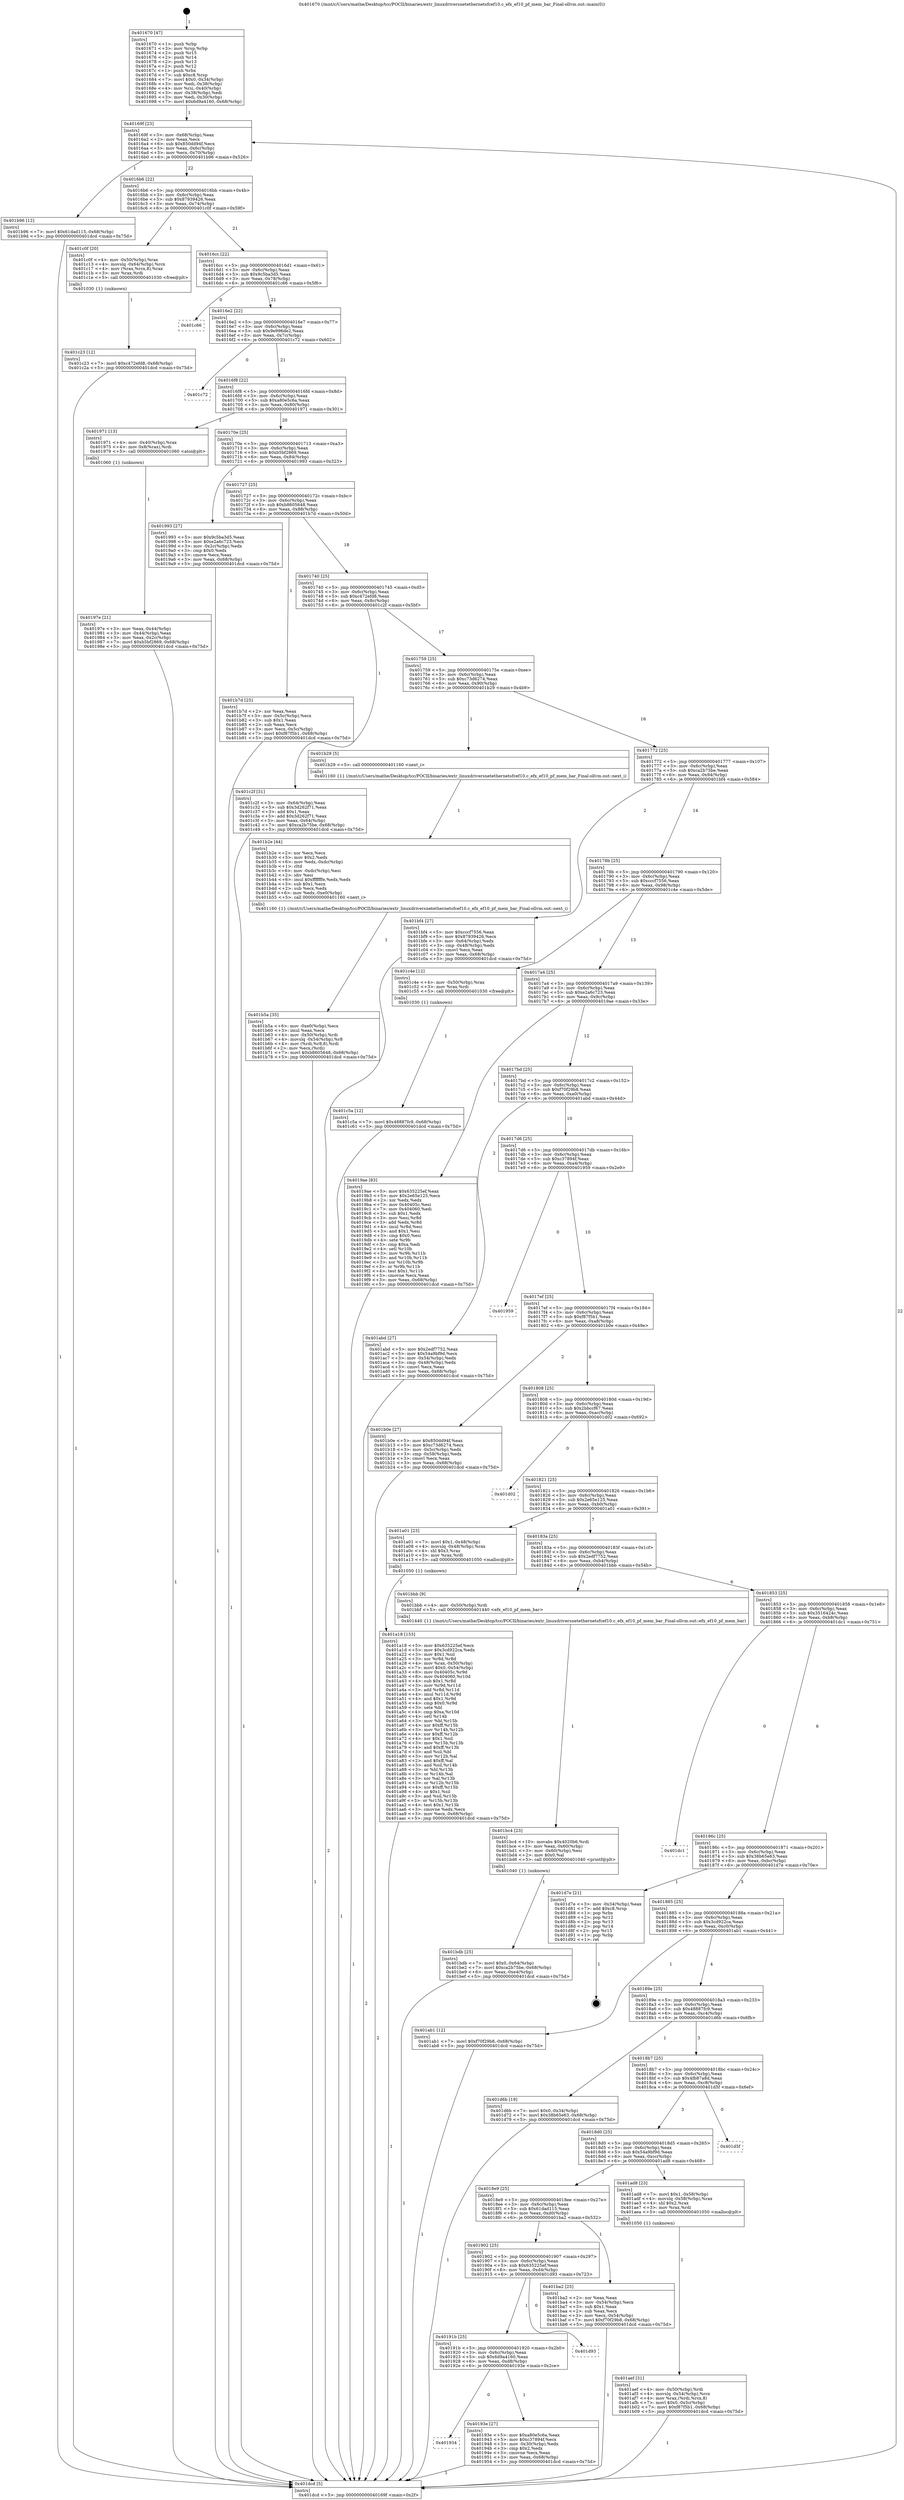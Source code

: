 digraph "0x401670" {
  label = "0x401670 (/mnt/c/Users/mathe/Desktop/tcc/POCII/binaries/extr_linuxdriversnetethernetsfcef10.c_efx_ef10_pf_mem_bar_Final-ollvm.out::main(0))"
  labelloc = "t"
  node[shape=record]

  Entry [label="",width=0.3,height=0.3,shape=circle,fillcolor=black,style=filled]
  "0x40169f" [label="{
     0x40169f [23]\l
     | [instrs]\l
     &nbsp;&nbsp;0x40169f \<+3\>: mov -0x68(%rbp),%eax\l
     &nbsp;&nbsp;0x4016a2 \<+2\>: mov %eax,%ecx\l
     &nbsp;&nbsp;0x4016a4 \<+6\>: sub $0x850dd94f,%ecx\l
     &nbsp;&nbsp;0x4016aa \<+3\>: mov %eax,-0x6c(%rbp)\l
     &nbsp;&nbsp;0x4016ad \<+3\>: mov %ecx,-0x70(%rbp)\l
     &nbsp;&nbsp;0x4016b0 \<+6\>: je 0000000000401b96 \<main+0x526\>\l
  }"]
  "0x401b96" [label="{
     0x401b96 [12]\l
     | [instrs]\l
     &nbsp;&nbsp;0x401b96 \<+7\>: movl $0x61dad115,-0x68(%rbp)\l
     &nbsp;&nbsp;0x401b9d \<+5\>: jmp 0000000000401dcd \<main+0x75d\>\l
  }"]
  "0x4016b6" [label="{
     0x4016b6 [22]\l
     | [instrs]\l
     &nbsp;&nbsp;0x4016b6 \<+5\>: jmp 00000000004016bb \<main+0x4b\>\l
     &nbsp;&nbsp;0x4016bb \<+3\>: mov -0x6c(%rbp),%eax\l
     &nbsp;&nbsp;0x4016be \<+5\>: sub $0x87939426,%eax\l
     &nbsp;&nbsp;0x4016c3 \<+3\>: mov %eax,-0x74(%rbp)\l
     &nbsp;&nbsp;0x4016c6 \<+6\>: je 0000000000401c0f \<main+0x59f\>\l
  }"]
  Exit [label="",width=0.3,height=0.3,shape=circle,fillcolor=black,style=filled,peripheries=2]
  "0x401c0f" [label="{
     0x401c0f [20]\l
     | [instrs]\l
     &nbsp;&nbsp;0x401c0f \<+4\>: mov -0x50(%rbp),%rax\l
     &nbsp;&nbsp;0x401c13 \<+4\>: movslq -0x64(%rbp),%rcx\l
     &nbsp;&nbsp;0x401c17 \<+4\>: mov (%rax,%rcx,8),%rax\l
     &nbsp;&nbsp;0x401c1b \<+3\>: mov %rax,%rdi\l
     &nbsp;&nbsp;0x401c1e \<+5\>: call 0000000000401030 \<free@plt\>\l
     | [calls]\l
     &nbsp;&nbsp;0x401030 \{1\} (unknown)\l
  }"]
  "0x4016cc" [label="{
     0x4016cc [22]\l
     | [instrs]\l
     &nbsp;&nbsp;0x4016cc \<+5\>: jmp 00000000004016d1 \<main+0x61\>\l
     &nbsp;&nbsp;0x4016d1 \<+3\>: mov -0x6c(%rbp),%eax\l
     &nbsp;&nbsp;0x4016d4 \<+5\>: sub $0x9c5ba3d5,%eax\l
     &nbsp;&nbsp;0x4016d9 \<+3\>: mov %eax,-0x78(%rbp)\l
     &nbsp;&nbsp;0x4016dc \<+6\>: je 0000000000401c66 \<main+0x5f6\>\l
  }"]
  "0x401c5a" [label="{
     0x401c5a [12]\l
     | [instrs]\l
     &nbsp;&nbsp;0x401c5a \<+7\>: movl $0x48887fc9,-0x68(%rbp)\l
     &nbsp;&nbsp;0x401c61 \<+5\>: jmp 0000000000401dcd \<main+0x75d\>\l
  }"]
  "0x401c66" [label="{
     0x401c66\l
  }", style=dashed]
  "0x4016e2" [label="{
     0x4016e2 [22]\l
     | [instrs]\l
     &nbsp;&nbsp;0x4016e2 \<+5\>: jmp 00000000004016e7 \<main+0x77\>\l
     &nbsp;&nbsp;0x4016e7 \<+3\>: mov -0x6c(%rbp),%eax\l
     &nbsp;&nbsp;0x4016ea \<+5\>: sub $0x9e996de2,%eax\l
     &nbsp;&nbsp;0x4016ef \<+3\>: mov %eax,-0x7c(%rbp)\l
     &nbsp;&nbsp;0x4016f2 \<+6\>: je 0000000000401c72 \<main+0x602\>\l
  }"]
  "0x401c23" [label="{
     0x401c23 [12]\l
     | [instrs]\l
     &nbsp;&nbsp;0x401c23 \<+7\>: movl $0xc472efd8,-0x68(%rbp)\l
     &nbsp;&nbsp;0x401c2a \<+5\>: jmp 0000000000401dcd \<main+0x75d\>\l
  }"]
  "0x401c72" [label="{
     0x401c72\l
  }", style=dashed]
  "0x4016f8" [label="{
     0x4016f8 [22]\l
     | [instrs]\l
     &nbsp;&nbsp;0x4016f8 \<+5\>: jmp 00000000004016fd \<main+0x8d\>\l
     &nbsp;&nbsp;0x4016fd \<+3\>: mov -0x6c(%rbp),%eax\l
     &nbsp;&nbsp;0x401700 \<+5\>: sub $0xa80e5c6a,%eax\l
     &nbsp;&nbsp;0x401705 \<+3\>: mov %eax,-0x80(%rbp)\l
     &nbsp;&nbsp;0x401708 \<+6\>: je 0000000000401971 \<main+0x301\>\l
  }"]
  "0x401bdb" [label="{
     0x401bdb [25]\l
     | [instrs]\l
     &nbsp;&nbsp;0x401bdb \<+7\>: movl $0x0,-0x64(%rbp)\l
     &nbsp;&nbsp;0x401be2 \<+7\>: movl $0xca2b75be,-0x68(%rbp)\l
     &nbsp;&nbsp;0x401be9 \<+6\>: mov %eax,-0xe4(%rbp)\l
     &nbsp;&nbsp;0x401bef \<+5\>: jmp 0000000000401dcd \<main+0x75d\>\l
  }"]
  "0x401971" [label="{
     0x401971 [13]\l
     | [instrs]\l
     &nbsp;&nbsp;0x401971 \<+4\>: mov -0x40(%rbp),%rax\l
     &nbsp;&nbsp;0x401975 \<+4\>: mov 0x8(%rax),%rdi\l
     &nbsp;&nbsp;0x401979 \<+5\>: call 0000000000401060 \<atoi@plt\>\l
     | [calls]\l
     &nbsp;&nbsp;0x401060 \{1\} (unknown)\l
  }"]
  "0x40170e" [label="{
     0x40170e [25]\l
     | [instrs]\l
     &nbsp;&nbsp;0x40170e \<+5\>: jmp 0000000000401713 \<main+0xa3\>\l
     &nbsp;&nbsp;0x401713 \<+3\>: mov -0x6c(%rbp),%eax\l
     &nbsp;&nbsp;0x401716 \<+5\>: sub $0xb5bf2869,%eax\l
     &nbsp;&nbsp;0x40171b \<+6\>: mov %eax,-0x84(%rbp)\l
     &nbsp;&nbsp;0x401721 \<+6\>: je 0000000000401993 \<main+0x323\>\l
  }"]
  "0x401bc4" [label="{
     0x401bc4 [23]\l
     | [instrs]\l
     &nbsp;&nbsp;0x401bc4 \<+10\>: movabs $0x4020b6,%rdi\l
     &nbsp;&nbsp;0x401bce \<+3\>: mov %eax,-0x60(%rbp)\l
     &nbsp;&nbsp;0x401bd1 \<+3\>: mov -0x60(%rbp),%esi\l
     &nbsp;&nbsp;0x401bd4 \<+2\>: mov $0x0,%al\l
     &nbsp;&nbsp;0x401bd6 \<+5\>: call 0000000000401040 \<printf@plt\>\l
     | [calls]\l
     &nbsp;&nbsp;0x401040 \{1\} (unknown)\l
  }"]
  "0x401993" [label="{
     0x401993 [27]\l
     | [instrs]\l
     &nbsp;&nbsp;0x401993 \<+5\>: mov $0x9c5ba3d5,%eax\l
     &nbsp;&nbsp;0x401998 \<+5\>: mov $0xe2a6c723,%ecx\l
     &nbsp;&nbsp;0x40199d \<+3\>: mov -0x2c(%rbp),%edx\l
     &nbsp;&nbsp;0x4019a0 \<+3\>: cmp $0x0,%edx\l
     &nbsp;&nbsp;0x4019a3 \<+3\>: cmove %ecx,%eax\l
     &nbsp;&nbsp;0x4019a6 \<+3\>: mov %eax,-0x68(%rbp)\l
     &nbsp;&nbsp;0x4019a9 \<+5\>: jmp 0000000000401dcd \<main+0x75d\>\l
  }"]
  "0x401727" [label="{
     0x401727 [25]\l
     | [instrs]\l
     &nbsp;&nbsp;0x401727 \<+5\>: jmp 000000000040172c \<main+0xbc\>\l
     &nbsp;&nbsp;0x40172c \<+3\>: mov -0x6c(%rbp),%eax\l
     &nbsp;&nbsp;0x40172f \<+5\>: sub $0xb8605648,%eax\l
     &nbsp;&nbsp;0x401734 \<+6\>: mov %eax,-0x88(%rbp)\l
     &nbsp;&nbsp;0x40173a \<+6\>: je 0000000000401b7d \<main+0x50d\>\l
  }"]
  "0x401b5a" [label="{
     0x401b5a [35]\l
     | [instrs]\l
     &nbsp;&nbsp;0x401b5a \<+6\>: mov -0xe0(%rbp),%ecx\l
     &nbsp;&nbsp;0x401b60 \<+3\>: imul %eax,%ecx\l
     &nbsp;&nbsp;0x401b63 \<+4\>: mov -0x50(%rbp),%rdi\l
     &nbsp;&nbsp;0x401b67 \<+4\>: movslq -0x54(%rbp),%r8\l
     &nbsp;&nbsp;0x401b6b \<+4\>: mov (%rdi,%r8,8),%rdi\l
     &nbsp;&nbsp;0x401b6f \<+2\>: mov %ecx,(%rdi)\l
     &nbsp;&nbsp;0x401b71 \<+7\>: movl $0xb8605648,-0x68(%rbp)\l
     &nbsp;&nbsp;0x401b78 \<+5\>: jmp 0000000000401dcd \<main+0x75d\>\l
  }"]
  "0x401b7d" [label="{
     0x401b7d [25]\l
     | [instrs]\l
     &nbsp;&nbsp;0x401b7d \<+2\>: xor %eax,%eax\l
     &nbsp;&nbsp;0x401b7f \<+3\>: mov -0x5c(%rbp),%ecx\l
     &nbsp;&nbsp;0x401b82 \<+3\>: sub $0x1,%eax\l
     &nbsp;&nbsp;0x401b85 \<+2\>: sub %eax,%ecx\l
     &nbsp;&nbsp;0x401b87 \<+3\>: mov %ecx,-0x5c(%rbp)\l
     &nbsp;&nbsp;0x401b8a \<+7\>: movl $0xf87f5b1,-0x68(%rbp)\l
     &nbsp;&nbsp;0x401b91 \<+5\>: jmp 0000000000401dcd \<main+0x75d\>\l
  }"]
  "0x401740" [label="{
     0x401740 [25]\l
     | [instrs]\l
     &nbsp;&nbsp;0x401740 \<+5\>: jmp 0000000000401745 \<main+0xd5\>\l
     &nbsp;&nbsp;0x401745 \<+3\>: mov -0x6c(%rbp),%eax\l
     &nbsp;&nbsp;0x401748 \<+5\>: sub $0xc472efd8,%eax\l
     &nbsp;&nbsp;0x40174d \<+6\>: mov %eax,-0x8c(%rbp)\l
     &nbsp;&nbsp;0x401753 \<+6\>: je 0000000000401c2f \<main+0x5bf\>\l
  }"]
  "0x401b2e" [label="{
     0x401b2e [44]\l
     | [instrs]\l
     &nbsp;&nbsp;0x401b2e \<+2\>: xor %ecx,%ecx\l
     &nbsp;&nbsp;0x401b30 \<+5\>: mov $0x2,%edx\l
     &nbsp;&nbsp;0x401b35 \<+6\>: mov %edx,-0xdc(%rbp)\l
     &nbsp;&nbsp;0x401b3b \<+1\>: cltd\l
     &nbsp;&nbsp;0x401b3c \<+6\>: mov -0xdc(%rbp),%esi\l
     &nbsp;&nbsp;0x401b42 \<+2\>: idiv %esi\l
     &nbsp;&nbsp;0x401b44 \<+6\>: imul $0xfffffffe,%edx,%edx\l
     &nbsp;&nbsp;0x401b4a \<+3\>: sub $0x1,%ecx\l
     &nbsp;&nbsp;0x401b4d \<+2\>: sub %ecx,%edx\l
     &nbsp;&nbsp;0x401b4f \<+6\>: mov %edx,-0xe0(%rbp)\l
     &nbsp;&nbsp;0x401b55 \<+5\>: call 0000000000401160 \<next_i\>\l
     | [calls]\l
     &nbsp;&nbsp;0x401160 \{1\} (/mnt/c/Users/mathe/Desktop/tcc/POCII/binaries/extr_linuxdriversnetethernetsfcef10.c_efx_ef10_pf_mem_bar_Final-ollvm.out::next_i)\l
  }"]
  "0x401c2f" [label="{
     0x401c2f [31]\l
     | [instrs]\l
     &nbsp;&nbsp;0x401c2f \<+3\>: mov -0x64(%rbp),%eax\l
     &nbsp;&nbsp;0x401c32 \<+5\>: sub $0x3d262f71,%eax\l
     &nbsp;&nbsp;0x401c37 \<+3\>: add $0x1,%eax\l
     &nbsp;&nbsp;0x401c3a \<+5\>: add $0x3d262f71,%eax\l
     &nbsp;&nbsp;0x401c3f \<+3\>: mov %eax,-0x64(%rbp)\l
     &nbsp;&nbsp;0x401c42 \<+7\>: movl $0xca2b75be,-0x68(%rbp)\l
     &nbsp;&nbsp;0x401c49 \<+5\>: jmp 0000000000401dcd \<main+0x75d\>\l
  }"]
  "0x401759" [label="{
     0x401759 [25]\l
     | [instrs]\l
     &nbsp;&nbsp;0x401759 \<+5\>: jmp 000000000040175e \<main+0xee\>\l
     &nbsp;&nbsp;0x40175e \<+3\>: mov -0x6c(%rbp),%eax\l
     &nbsp;&nbsp;0x401761 \<+5\>: sub $0xc73d6274,%eax\l
     &nbsp;&nbsp;0x401766 \<+6\>: mov %eax,-0x90(%rbp)\l
     &nbsp;&nbsp;0x40176c \<+6\>: je 0000000000401b29 \<main+0x4b9\>\l
  }"]
  "0x401aef" [label="{
     0x401aef [31]\l
     | [instrs]\l
     &nbsp;&nbsp;0x401aef \<+4\>: mov -0x50(%rbp),%rdi\l
     &nbsp;&nbsp;0x401af3 \<+4\>: movslq -0x54(%rbp),%rcx\l
     &nbsp;&nbsp;0x401af7 \<+4\>: mov %rax,(%rdi,%rcx,8)\l
     &nbsp;&nbsp;0x401afb \<+7\>: movl $0x0,-0x5c(%rbp)\l
     &nbsp;&nbsp;0x401b02 \<+7\>: movl $0xf87f5b1,-0x68(%rbp)\l
     &nbsp;&nbsp;0x401b09 \<+5\>: jmp 0000000000401dcd \<main+0x75d\>\l
  }"]
  "0x401b29" [label="{
     0x401b29 [5]\l
     | [instrs]\l
     &nbsp;&nbsp;0x401b29 \<+5\>: call 0000000000401160 \<next_i\>\l
     | [calls]\l
     &nbsp;&nbsp;0x401160 \{1\} (/mnt/c/Users/mathe/Desktop/tcc/POCII/binaries/extr_linuxdriversnetethernetsfcef10.c_efx_ef10_pf_mem_bar_Final-ollvm.out::next_i)\l
  }"]
  "0x401772" [label="{
     0x401772 [25]\l
     | [instrs]\l
     &nbsp;&nbsp;0x401772 \<+5\>: jmp 0000000000401777 \<main+0x107\>\l
     &nbsp;&nbsp;0x401777 \<+3\>: mov -0x6c(%rbp),%eax\l
     &nbsp;&nbsp;0x40177a \<+5\>: sub $0xca2b75be,%eax\l
     &nbsp;&nbsp;0x40177f \<+6\>: mov %eax,-0x94(%rbp)\l
     &nbsp;&nbsp;0x401785 \<+6\>: je 0000000000401bf4 \<main+0x584\>\l
  }"]
  "0x401a18" [label="{
     0x401a18 [153]\l
     | [instrs]\l
     &nbsp;&nbsp;0x401a18 \<+5\>: mov $0x635225ef,%ecx\l
     &nbsp;&nbsp;0x401a1d \<+5\>: mov $0x3cd922ca,%edx\l
     &nbsp;&nbsp;0x401a22 \<+3\>: mov $0x1,%sil\l
     &nbsp;&nbsp;0x401a25 \<+3\>: xor %r8d,%r8d\l
     &nbsp;&nbsp;0x401a28 \<+4\>: mov %rax,-0x50(%rbp)\l
     &nbsp;&nbsp;0x401a2c \<+7\>: movl $0x0,-0x54(%rbp)\l
     &nbsp;&nbsp;0x401a33 \<+8\>: mov 0x40405c,%r9d\l
     &nbsp;&nbsp;0x401a3b \<+8\>: mov 0x404060,%r10d\l
     &nbsp;&nbsp;0x401a43 \<+4\>: sub $0x1,%r8d\l
     &nbsp;&nbsp;0x401a47 \<+3\>: mov %r9d,%r11d\l
     &nbsp;&nbsp;0x401a4a \<+3\>: add %r8d,%r11d\l
     &nbsp;&nbsp;0x401a4d \<+4\>: imul %r11d,%r9d\l
     &nbsp;&nbsp;0x401a51 \<+4\>: and $0x1,%r9d\l
     &nbsp;&nbsp;0x401a55 \<+4\>: cmp $0x0,%r9d\l
     &nbsp;&nbsp;0x401a59 \<+3\>: sete %bl\l
     &nbsp;&nbsp;0x401a5c \<+4\>: cmp $0xa,%r10d\l
     &nbsp;&nbsp;0x401a60 \<+4\>: setl %r14b\l
     &nbsp;&nbsp;0x401a64 \<+3\>: mov %bl,%r15b\l
     &nbsp;&nbsp;0x401a67 \<+4\>: xor $0xff,%r15b\l
     &nbsp;&nbsp;0x401a6b \<+3\>: mov %r14b,%r12b\l
     &nbsp;&nbsp;0x401a6e \<+4\>: xor $0xff,%r12b\l
     &nbsp;&nbsp;0x401a72 \<+4\>: xor $0x1,%sil\l
     &nbsp;&nbsp;0x401a76 \<+3\>: mov %r15b,%r13b\l
     &nbsp;&nbsp;0x401a79 \<+4\>: and $0xff,%r13b\l
     &nbsp;&nbsp;0x401a7d \<+3\>: and %sil,%bl\l
     &nbsp;&nbsp;0x401a80 \<+3\>: mov %r12b,%al\l
     &nbsp;&nbsp;0x401a83 \<+2\>: and $0xff,%al\l
     &nbsp;&nbsp;0x401a85 \<+3\>: and %sil,%r14b\l
     &nbsp;&nbsp;0x401a88 \<+3\>: or %bl,%r13b\l
     &nbsp;&nbsp;0x401a8b \<+3\>: or %r14b,%al\l
     &nbsp;&nbsp;0x401a8e \<+3\>: xor %al,%r13b\l
     &nbsp;&nbsp;0x401a91 \<+3\>: or %r12b,%r15b\l
     &nbsp;&nbsp;0x401a94 \<+4\>: xor $0xff,%r15b\l
     &nbsp;&nbsp;0x401a98 \<+4\>: or $0x1,%sil\l
     &nbsp;&nbsp;0x401a9c \<+3\>: and %sil,%r15b\l
     &nbsp;&nbsp;0x401a9f \<+3\>: or %r15b,%r13b\l
     &nbsp;&nbsp;0x401aa2 \<+4\>: test $0x1,%r13b\l
     &nbsp;&nbsp;0x401aa6 \<+3\>: cmovne %edx,%ecx\l
     &nbsp;&nbsp;0x401aa9 \<+3\>: mov %ecx,-0x68(%rbp)\l
     &nbsp;&nbsp;0x401aac \<+5\>: jmp 0000000000401dcd \<main+0x75d\>\l
  }"]
  "0x401bf4" [label="{
     0x401bf4 [27]\l
     | [instrs]\l
     &nbsp;&nbsp;0x401bf4 \<+5\>: mov $0xcccf7556,%eax\l
     &nbsp;&nbsp;0x401bf9 \<+5\>: mov $0x87939426,%ecx\l
     &nbsp;&nbsp;0x401bfe \<+3\>: mov -0x64(%rbp),%edx\l
     &nbsp;&nbsp;0x401c01 \<+3\>: cmp -0x48(%rbp),%edx\l
     &nbsp;&nbsp;0x401c04 \<+3\>: cmovl %ecx,%eax\l
     &nbsp;&nbsp;0x401c07 \<+3\>: mov %eax,-0x68(%rbp)\l
     &nbsp;&nbsp;0x401c0a \<+5\>: jmp 0000000000401dcd \<main+0x75d\>\l
  }"]
  "0x40178b" [label="{
     0x40178b [25]\l
     | [instrs]\l
     &nbsp;&nbsp;0x40178b \<+5\>: jmp 0000000000401790 \<main+0x120\>\l
     &nbsp;&nbsp;0x401790 \<+3\>: mov -0x6c(%rbp),%eax\l
     &nbsp;&nbsp;0x401793 \<+5\>: sub $0xcccf7556,%eax\l
     &nbsp;&nbsp;0x401798 \<+6\>: mov %eax,-0x98(%rbp)\l
     &nbsp;&nbsp;0x40179e \<+6\>: je 0000000000401c4e \<main+0x5de\>\l
  }"]
  "0x40197e" [label="{
     0x40197e [21]\l
     | [instrs]\l
     &nbsp;&nbsp;0x40197e \<+3\>: mov %eax,-0x44(%rbp)\l
     &nbsp;&nbsp;0x401981 \<+3\>: mov -0x44(%rbp),%eax\l
     &nbsp;&nbsp;0x401984 \<+3\>: mov %eax,-0x2c(%rbp)\l
     &nbsp;&nbsp;0x401987 \<+7\>: movl $0xb5bf2869,-0x68(%rbp)\l
     &nbsp;&nbsp;0x40198e \<+5\>: jmp 0000000000401dcd \<main+0x75d\>\l
  }"]
  "0x401c4e" [label="{
     0x401c4e [12]\l
     | [instrs]\l
     &nbsp;&nbsp;0x401c4e \<+4\>: mov -0x50(%rbp),%rax\l
     &nbsp;&nbsp;0x401c52 \<+3\>: mov %rax,%rdi\l
     &nbsp;&nbsp;0x401c55 \<+5\>: call 0000000000401030 \<free@plt\>\l
     | [calls]\l
     &nbsp;&nbsp;0x401030 \{1\} (unknown)\l
  }"]
  "0x4017a4" [label="{
     0x4017a4 [25]\l
     | [instrs]\l
     &nbsp;&nbsp;0x4017a4 \<+5\>: jmp 00000000004017a9 \<main+0x139\>\l
     &nbsp;&nbsp;0x4017a9 \<+3\>: mov -0x6c(%rbp),%eax\l
     &nbsp;&nbsp;0x4017ac \<+5\>: sub $0xe2a6c723,%eax\l
     &nbsp;&nbsp;0x4017b1 \<+6\>: mov %eax,-0x9c(%rbp)\l
     &nbsp;&nbsp;0x4017b7 \<+6\>: je 00000000004019ae \<main+0x33e\>\l
  }"]
  "0x401670" [label="{
     0x401670 [47]\l
     | [instrs]\l
     &nbsp;&nbsp;0x401670 \<+1\>: push %rbp\l
     &nbsp;&nbsp;0x401671 \<+3\>: mov %rsp,%rbp\l
     &nbsp;&nbsp;0x401674 \<+2\>: push %r15\l
     &nbsp;&nbsp;0x401676 \<+2\>: push %r14\l
     &nbsp;&nbsp;0x401678 \<+2\>: push %r13\l
     &nbsp;&nbsp;0x40167a \<+2\>: push %r12\l
     &nbsp;&nbsp;0x40167c \<+1\>: push %rbx\l
     &nbsp;&nbsp;0x40167d \<+7\>: sub $0xc8,%rsp\l
     &nbsp;&nbsp;0x401684 \<+7\>: movl $0x0,-0x34(%rbp)\l
     &nbsp;&nbsp;0x40168b \<+3\>: mov %edi,-0x38(%rbp)\l
     &nbsp;&nbsp;0x40168e \<+4\>: mov %rsi,-0x40(%rbp)\l
     &nbsp;&nbsp;0x401692 \<+3\>: mov -0x38(%rbp),%edi\l
     &nbsp;&nbsp;0x401695 \<+3\>: mov %edi,-0x30(%rbp)\l
     &nbsp;&nbsp;0x401698 \<+7\>: movl $0x6d9a4160,-0x68(%rbp)\l
  }"]
  "0x4019ae" [label="{
     0x4019ae [83]\l
     | [instrs]\l
     &nbsp;&nbsp;0x4019ae \<+5\>: mov $0x635225ef,%eax\l
     &nbsp;&nbsp;0x4019b3 \<+5\>: mov $0x2e65e125,%ecx\l
     &nbsp;&nbsp;0x4019b8 \<+2\>: xor %edx,%edx\l
     &nbsp;&nbsp;0x4019ba \<+7\>: mov 0x40405c,%esi\l
     &nbsp;&nbsp;0x4019c1 \<+7\>: mov 0x404060,%edi\l
     &nbsp;&nbsp;0x4019c8 \<+3\>: sub $0x1,%edx\l
     &nbsp;&nbsp;0x4019cb \<+3\>: mov %esi,%r8d\l
     &nbsp;&nbsp;0x4019ce \<+3\>: add %edx,%r8d\l
     &nbsp;&nbsp;0x4019d1 \<+4\>: imul %r8d,%esi\l
     &nbsp;&nbsp;0x4019d5 \<+3\>: and $0x1,%esi\l
     &nbsp;&nbsp;0x4019d8 \<+3\>: cmp $0x0,%esi\l
     &nbsp;&nbsp;0x4019db \<+4\>: sete %r9b\l
     &nbsp;&nbsp;0x4019df \<+3\>: cmp $0xa,%edi\l
     &nbsp;&nbsp;0x4019e2 \<+4\>: setl %r10b\l
     &nbsp;&nbsp;0x4019e6 \<+3\>: mov %r9b,%r11b\l
     &nbsp;&nbsp;0x4019e9 \<+3\>: and %r10b,%r11b\l
     &nbsp;&nbsp;0x4019ec \<+3\>: xor %r10b,%r9b\l
     &nbsp;&nbsp;0x4019ef \<+3\>: or %r9b,%r11b\l
     &nbsp;&nbsp;0x4019f2 \<+4\>: test $0x1,%r11b\l
     &nbsp;&nbsp;0x4019f6 \<+3\>: cmovne %ecx,%eax\l
     &nbsp;&nbsp;0x4019f9 \<+3\>: mov %eax,-0x68(%rbp)\l
     &nbsp;&nbsp;0x4019fc \<+5\>: jmp 0000000000401dcd \<main+0x75d\>\l
  }"]
  "0x4017bd" [label="{
     0x4017bd [25]\l
     | [instrs]\l
     &nbsp;&nbsp;0x4017bd \<+5\>: jmp 00000000004017c2 \<main+0x152\>\l
     &nbsp;&nbsp;0x4017c2 \<+3\>: mov -0x6c(%rbp),%eax\l
     &nbsp;&nbsp;0x4017c5 \<+5\>: sub $0xf70f29b8,%eax\l
     &nbsp;&nbsp;0x4017ca \<+6\>: mov %eax,-0xa0(%rbp)\l
     &nbsp;&nbsp;0x4017d0 \<+6\>: je 0000000000401abd \<main+0x44d\>\l
  }"]
  "0x401dcd" [label="{
     0x401dcd [5]\l
     | [instrs]\l
     &nbsp;&nbsp;0x401dcd \<+5\>: jmp 000000000040169f \<main+0x2f\>\l
  }"]
  "0x401abd" [label="{
     0x401abd [27]\l
     | [instrs]\l
     &nbsp;&nbsp;0x401abd \<+5\>: mov $0x2edf7752,%eax\l
     &nbsp;&nbsp;0x401ac2 \<+5\>: mov $0x54a9bf9d,%ecx\l
     &nbsp;&nbsp;0x401ac7 \<+3\>: mov -0x54(%rbp),%edx\l
     &nbsp;&nbsp;0x401aca \<+3\>: cmp -0x48(%rbp),%edx\l
     &nbsp;&nbsp;0x401acd \<+3\>: cmovl %ecx,%eax\l
     &nbsp;&nbsp;0x401ad0 \<+3\>: mov %eax,-0x68(%rbp)\l
     &nbsp;&nbsp;0x401ad3 \<+5\>: jmp 0000000000401dcd \<main+0x75d\>\l
  }"]
  "0x4017d6" [label="{
     0x4017d6 [25]\l
     | [instrs]\l
     &nbsp;&nbsp;0x4017d6 \<+5\>: jmp 00000000004017db \<main+0x16b\>\l
     &nbsp;&nbsp;0x4017db \<+3\>: mov -0x6c(%rbp),%eax\l
     &nbsp;&nbsp;0x4017de \<+5\>: sub $0xc37894f,%eax\l
     &nbsp;&nbsp;0x4017e3 \<+6\>: mov %eax,-0xa4(%rbp)\l
     &nbsp;&nbsp;0x4017e9 \<+6\>: je 0000000000401959 \<main+0x2e9\>\l
  }"]
  "0x401934" [label="{
     0x401934\l
  }", style=dashed]
  "0x401959" [label="{
     0x401959\l
  }", style=dashed]
  "0x4017ef" [label="{
     0x4017ef [25]\l
     | [instrs]\l
     &nbsp;&nbsp;0x4017ef \<+5\>: jmp 00000000004017f4 \<main+0x184\>\l
     &nbsp;&nbsp;0x4017f4 \<+3\>: mov -0x6c(%rbp),%eax\l
     &nbsp;&nbsp;0x4017f7 \<+5\>: sub $0xf87f5b1,%eax\l
     &nbsp;&nbsp;0x4017fc \<+6\>: mov %eax,-0xa8(%rbp)\l
     &nbsp;&nbsp;0x401802 \<+6\>: je 0000000000401b0e \<main+0x49e\>\l
  }"]
  "0x40193e" [label="{
     0x40193e [27]\l
     | [instrs]\l
     &nbsp;&nbsp;0x40193e \<+5\>: mov $0xa80e5c6a,%eax\l
     &nbsp;&nbsp;0x401943 \<+5\>: mov $0xc37894f,%ecx\l
     &nbsp;&nbsp;0x401948 \<+3\>: mov -0x30(%rbp),%edx\l
     &nbsp;&nbsp;0x40194b \<+3\>: cmp $0x2,%edx\l
     &nbsp;&nbsp;0x40194e \<+3\>: cmovne %ecx,%eax\l
     &nbsp;&nbsp;0x401951 \<+3\>: mov %eax,-0x68(%rbp)\l
     &nbsp;&nbsp;0x401954 \<+5\>: jmp 0000000000401dcd \<main+0x75d\>\l
  }"]
  "0x401b0e" [label="{
     0x401b0e [27]\l
     | [instrs]\l
     &nbsp;&nbsp;0x401b0e \<+5\>: mov $0x850dd94f,%eax\l
     &nbsp;&nbsp;0x401b13 \<+5\>: mov $0xc73d6274,%ecx\l
     &nbsp;&nbsp;0x401b18 \<+3\>: mov -0x5c(%rbp),%edx\l
     &nbsp;&nbsp;0x401b1b \<+3\>: cmp -0x58(%rbp),%edx\l
     &nbsp;&nbsp;0x401b1e \<+3\>: cmovl %ecx,%eax\l
     &nbsp;&nbsp;0x401b21 \<+3\>: mov %eax,-0x68(%rbp)\l
     &nbsp;&nbsp;0x401b24 \<+5\>: jmp 0000000000401dcd \<main+0x75d\>\l
  }"]
  "0x401808" [label="{
     0x401808 [25]\l
     | [instrs]\l
     &nbsp;&nbsp;0x401808 \<+5\>: jmp 000000000040180d \<main+0x19d\>\l
     &nbsp;&nbsp;0x40180d \<+3\>: mov -0x6c(%rbp),%eax\l
     &nbsp;&nbsp;0x401810 \<+5\>: sub $0x2bbccf67,%eax\l
     &nbsp;&nbsp;0x401815 \<+6\>: mov %eax,-0xac(%rbp)\l
     &nbsp;&nbsp;0x40181b \<+6\>: je 0000000000401d02 \<main+0x692\>\l
  }"]
  "0x40191b" [label="{
     0x40191b [25]\l
     | [instrs]\l
     &nbsp;&nbsp;0x40191b \<+5\>: jmp 0000000000401920 \<main+0x2b0\>\l
     &nbsp;&nbsp;0x401920 \<+3\>: mov -0x6c(%rbp),%eax\l
     &nbsp;&nbsp;0x401923 \<+5\>: sub $0x6d9a4160,%eax\l
     &nbsp;&nbsp;0x401928 \<+6\>: mov %eax,-0xd8(%rbp)\l
     &nbsp;&nbsp;0x40192e \<+6\>: je 000000000040193e \<main+0x2ce\>\l
  }"]
  "0x401d02" [label="{
     0x401d02\l
  }", style=dashed]
  "0x401821" [label="{
     0x401821 [25]\l
     | [instrs]\l
     &nbsp;&nbsp;0x401821 \<+5\>: jmp 0000000000401826 \<main+0x1b6\>\l
     &nbsp;&nbsp;0x401826 \<+3\>: mov -0x6c(%rbp),%eax\l
     &nbsp;&nbsp;0x401829 \<+5\>: sub $0x2e65e125,%eax\l
     &nbsp;&nbsp;0x40182e \<+6\>: mov %eax,-0xb0(%rbp)\l
     &nbsp;&nbsp;0x401834 \<+6\>: je 0000000000401a01 \<main+0x391\>\l
  }"]
  "0x401d93" [label="{
     0x401d93\l
  }", style=dashed]
  "0x401a01" [label="{
     0x401a01 [23]\l
     | [instrs]\l
     &nbsp;&nbsp;0x401a01 \<+7\>: movl $0x1,-0x48(%rbp)\l
     &nbsp;&nbsp;0x401a08 \<+4\>: movslq -0x48(%rbp),%rax\l
     &nbsp;&nbsp;0x401a0c \<+4\>: shl $0x3,%rax\l
     &nbsp;&nbsp;0x401a10 \<+3\>: mov %rax,%rdi\l
     &nbsp;&nbsp;0x401a13 \<+5\>: call 0000000000401050 \<malloc@plt\>\l
     | [calls]\l
     &nbsp;&nbsp;0x401050 \{1\} (unknown)\l
  }"]
  "0x40183a" [label="{
     0x40183a [25]\l
     | [instrs]\l
     &nbsp;&nbsp;0x40183a \<+5\>: jmp 000000000040183f \<main+0x1cf\>\l
     &nbsp;&nbsp;0x40183f \<+3\>: mov -0x6c(%rbp),%eax\l
     &nbsp;&nbsp;0x401842 \<+5\>: sub $0x2edf7752,%eax\l
     &nbsp;&nbsp;0x401847 \<+6\>: mov %eax,-0xb4(%rbp)\l
     &nbsp;&nbsp;0x40184d \<+6\>: je 0000000000401bbb \<main+0x54b\>\l
  }"]
  "0x401902" [label="{
     0x401902 [25]\l
     | [instrs]\l
     &nbsp;&nbsp;0x401902 \<+5\>: jmp 0000000000401907 \<main+0x297\>\l
     &nbsp;&nbsp;0x401907 \<+3\>: mov -0x6c(%rbp),%eax\l
     &nbsp;&nbsp;0x40190a \<+5\>: sub $0x635225ef,%eax\l
     &nbsp;&nbsp;0x40190f \<+6\>: mov %eax,-0xd4(%rbp)\l
     &nbsp;&nbsp;0x401915 \<+6\>: je 0000000000401d93 \<main+0x723\>\l
  }"]
  "0x401bbb" [label="{
     0x401bbb [9]\l
     | [instrs]\l
     &nbsp;&nbsp;0x401bbb \<+4\>: mov -0x50(%rbp),%rdi\l
     &nbsp;&nbsp;0x401bbf \<+5\>: call 0000000000401440 \<efx_ef10_pf_mem_bar\>\l
     | [calls]\l
     &nbsp;&nbsp;0x401440 \{1\} (/mnt/c/Users/mathe/Desktop/tcc/POCII/binaries/extr_linuxdriversnetethernetsfcef10.c_efx_ef10_pf_mem_bar_Final-ollvm.out::efx_ef10_pf_mem_bar)\l
  }"]
  "0x401853" [label="{
     0x401853 [25]\l
     | [instrs]\l
     &nbsp;&nbsp;0x401853 \<+5\>: jmp 0000000000401858 \<main+0x1e8\>\l
     &nbsp;&nbsp;0x401858 \<+3\>: mov -0x6c(%rbp),%eax\l
     &nbsp;&nbsp;0x40185b \<+5\>: sub $0x3516424c,%eax\l
     &nbsp;&nbsp;0x401860 \<+6\>: mov %eax,-0xb8(%rbp)\l
     &nbsp;&nbsp;0x401866 \<+6\>: je 0000000000401dc1 \<main+0x751\>\l
  }"]
  "0x401ba2" [label="{
     0x401ba2 [25]\l
     | [instrs]\l
     &nbsp;&nbsp;0x401ba2 \<+2\>: xor %eax,%eax\l
     &nbsp;&nbsp;0x401ba4 \<+3\>: mov -0x54(%rbp),%ecx\l
     &nbsp;&nbsp;0x401ba7 \<+3\>: sub $0x1,%eax\l
     &nbsp;&nbsp;0x401baa \<+2\>: sub %eax,%ecx\l
     &nbsp;&nbsp;0x401bac \<+3\>: mov %ecx,-0x54(%rbp)\l
     &nbsp;&nbsp;0x401baf \<+7\>: movl $0xf70f29b8,-0x68(%rbp)\l
     &nbsp;&nbsp;0x401bb6 \<+5\>: jmp 0000000000401dcd \<main+0x75d\>\l
  }"]
  "0x401dc1" [label="{
     0x401dc1\l
  }", style=dashed]
  "0x40186c" [label="{
     0x40186c [25]\l
     | [instrs]\l
     &nbsp;&nbsp;0x40186c \<+5\>: jmp 0000000000401871 \<main+0x201\>\l
     &nbsp;&nbsp;0x401871 \<+3\>: mov -0x6c(%rbp),%eax\l
     &nbsp;&nbsp;0x401874 \<+5\>: sub $0x38b65e63,%eax\l
     &nbsp;&nbsp;0x401879 \<+6\>: mov %eax,-0xbc(%rbp)\l
     &nbsp;&nbsp;0x40187f \<+6\>: je 0000000000401d7e \<main+0x70e\>\l
  }"]
  "0x4018e9" [label="{
     0x4018e9 [25]\l
     | [instrs]\l
     &nbsp;&nbsp;0x4018e9 \<+5\>: jmp 00000000004018ee \<main+0x27e\>\l
     &nbsp;&nbsp;0x4018ee \<+3\>: mov -0x6c(%rbp),%eax\l
     &nbsp;&nbsp;0x4018f1 \<+5\>: sub $0x61dad115,%eax\l
     &nbsp;&nbsp;0x4018f6 \<+6\>: mov %eax,-0xd0(%rbp)\l
     &nbsp;&nbsp;0x4018fc \<+6\>: je 0000000000401ba2 \<main+0x532\>\l
  }"]
  "0x401d7e" [label="{
     0x401d7e [21]\l
     | [instrs]\l
     &nbsp;&nbsp;0x401d7e \<+3\>: mov -0x34(%rbp),%eax\l
     &nbsp;&nbsp;0x401d81 \<+7\>: add $0xc8,%rsp\l
     &nbsp;&nbsp;0x401d88 \<+1\>: pop %rbx\l
     &nbsp;&nbsp;0x401d89 \<+2\>: pop %r12\l
     &nbsp;&nbsp;0x401d8b \<+2\>: pop %r13\l
     &nbsp;&nbsp;0x401d8d \<+2\>: pop %r14\l
     &nbsp;&nbsp;0x401d8f \<+2\>: pop %r15\l
     &nbsp;&nbsp;0x401d91 \<+1\>: pop %rbp\l
     &nbsp;&nbsp;0x401d92 \<+1\>: ret\l
  }"]
  "0x401885" [label="{
     0x401885 [25]\l
     | [instrs]\l
     &nbsp;&nbsp;0x401885 \<+5\>: jmp 000000000040188a \<main+0x21a\>\l
     &nbsp;&nbsp;0x40188a \<+3\>: mov -0x6c(%rbp),%eax\l
     &nbsp;&nbsp;0x40188d \<+5\>: sub $0x3cd922ca,%eax\l
     &nbsp;&nbsp;0x401892 \<+6\>: mov %eax,-0xc0(%rbp)\l
     &nbsp;&nbsp;0x401898 \<+6\>: je 0000000000401ab1 \<main+0x441\>\l
  }"]
  "0x401ad8" [label="{
     0x401ad8 [23]\l
     | [instrs]\l
     &nbsp;&nbsp;0x401ad8 \<+7\>: movl $0x1,-0x58(%rbp)\l
     &nbsp;&nbsp;0x401adf \<+4\>: movslq -0x58(%rbp),%rax\l
     &nbsp;&nbsp;0x401ae3 \<+4\>: shl $0x2,%rax\l
     &nbsp;&nbsp;0x401ae7 \<+3\>: mov %rax,%rdi\l
     &nbsp;&nbsp;0x401aea \<+5\>: call 0000000000401050 \<malloc@plt\>\l
     | [calls]\l
     &nbsp;&nbsp;0x401050 \{1\} (unknown)\l
  }"]
  "0x401ab1" [label="{
     0x401ab1 [12]\l
     | [instrs]\l
     &nbsp;&nbsp;0x401ab1 \<+7\>: movl $0xf70f29b8,-0x68(%rbp)\l
     &nbsp;&nbsp;0x401ab8 \<+5\>: jmp 0000000000401dcd \<main+0x75d\>\l
  }"]
  "0x40189e" [label="{
     0x40189e [25]\l
     | [instrs]\l
     &nbsp;&nbsp;0x40189e \<+5\>: jmp 00000000004018a3 \<main+0x233\>\l
     &nbsp;&nbsp;0x4018a3 \<+3\>: mov -0x6c(%rbp),%eax\l
     &nbsp;&nbsp;0x4018a6 \<+5\>: sub $0x48887fc9,%eax\l
     &nbsp;&nbsp;0x4018ab \<+6\>: mov %eax,-0xc4(%rbp)\l
     &nbsp;&nbsp;0x4018b1 \<+6\>: je 0000000000401d6b \<main+0x6fb\>\l
  }"]
  "0x4018d0" [label="{
     0x4018d0 [25]\l
     | [instrs]\l
     &nbsp;&nbsp;0x4018d0 \<+5\>: jmp 00000000004018d5 \<main+0x265\>\l
     &nbsp;&nbsp;0x4018d5 \<+3\>: mov -0x6c(%rbp),%eax\l
     &nbsp;&nbsp;0x4018d8 \<+5\>: sub $0x54a9bf9d,%eax\l
     &nbsp;&nbsp;0x4018dd \<+6\>: mov %eax,-0xcc(%rbp)\l
     &nbsp;&nbsp;0x4018e3 \<+6\>: je 0000000000401ad8 \<main+0x468\>\l
  }"]
  "0x401d6b" [label="{
     0x401d6b [19]\l
     | [instrs]\l
     &nbsp;&nbsp;0x401d6b \<+7\>: movl $0x0,-0x34(%rbp)\l
     &nbsp;&nbsp;0x401d72 \<+7\>: movl $0x38b65e63,-0x68(%rbp)\l
     &nbsp;&nbsp;0x401d79 \<+5\>: jmp 0000000000401dcd \<main+0x75d\>\l
  }"]
  "0x4018b7" [label="{
     0x4018b7 [25]\l
     | [instrs]\l
     &nbsp;&nbsp;0x4018b7 \<+5\>: jmp 00000000004018bc \<main+0x24c\>\l
     &nbsp;&nbsp;0x4018bc \<+3\>: mov -0x6c(%rbp),%eax\l
     &nbsp;&nbsp;0x4018bf \<+5\>: sub $0x4fb87a8d,%eax\l
     &nbsp;&nbsp;0x4018c4 \<+6\>: mov %eax,-0xc8(%rbp)\l
     &nbsp;&nbsp;0x4018ca \<+6\>: je 0000000000401d5f \<main+0x6ef\>\l
  }"]
  "0x401d5f" [label="{
     0x401d5f\l
  }", style=dashed]
  Entry -> "0x401670" [label=" 1"]
  "0x40169f" -> "0x401b96" [label=" 1"]
  "0x40169f" -> "0x4016b6" [label=" 22"]
  "0x401d7e" -> Exit [label=" 1"]
  "0x4016b6" -> "0x401c0f" [label=" 1"]
  "0x4016b6" -> "0x4016cc" [label=" 21"]
  "0x401d6b" -> "0x401dcd" [label=" 1"]
  "0x4016cc" -> "0x401c66" [label=" 0"]
  "0x4016cc" -> "0x4016e2" [label=" 21"]
  "0x401c5a" -> "0x401dcd" [label=" 1"]
  "0x4016e2" -> "0x401c72" [label=" 0"]
  "0x4016e2" -> "0x4016f8" [label=" 21"]
  "0x401c4e" -> "0x401c5a" [label=" 1"]
  "0x4016f8" -> "0x401971" [label=" 1"]
  "0x4016f8" -> "0x40170e" [label=" 20"]
  "0x401c2f" -> "0x401dcd" [label=" 1"]
  "0x40170e" -> "0x401993" [label=" 1"]
  "0x40170e" -> "0x401727" [label=" 19"]
  "0x401c23" -> "0x401dcd" [label=" 1"]
  "0x401727" -> "0x401b7d" [label=" 1"]
  "0x401727" -> "0x401740" [label=" 18"]
  "0x401c0f" -> "0x401c23" [label=" 1"]
  "0x401740" -> "0x401c2f" [label=" 1"]
  "0x401740" -> "0x401759" [label=" 17"]
  "0x401bf4" -> "0x401dcd" [label=" 2"]
  "0x401759" -> "0x401b29" [label=" 1"]
  "0x401759" -> "0x401772" [label=" 16"]
  "0x401bdb" -> "0x401dcd" [label=" 1"]
  "0x401772" -> "0x401bf4" [label=" 2"]
  "0x401772" -> "0x40178b" [label=" 14"]
  "0x401bc4" -> "0x401bdb" [label=" 1"]
  "0x40178b" -> "0x401c4e" [label=" 1"]
  "0x40178b" -> "0x4017a4" [label=" 13"]
  "0x401bbb" -> "0x401bc4" [label=" 1"]
  "0x4017a4" -> "0x4019ae" [label=" 1"]
  "0x4017a4" -> "0x4017bd" [label=" 12"]
  "0x401ba2" -> "0x401dcd" [label=" 1"]
  "0x4017bd" -> "0x401abd" [label=" 2"]
  "0x4017bd" -> "0x4017d6" [label=" 10"]
  "0x401b96" -> "0x401dcd" [label=" 1"]
  "0x4017d6" -> "0x401959" [label=" 0"]
  "0x4017d6" -> "0x4017ef" [label=" 10"]
  "0x401b7d" -> "0x401dcd" [label=" 1"]
  "0x4017ef" -> "0x401b0e" [label=" 2"]
  "0x4017ef" -> "0x401808" [label=" 8"]
  "0x401b5a" -> "0x401dcd" [label=" 1"]
  "0x401808" -> "0x401d02" [label=" 0"]
  "0x401808" -> "0x401821" [label=" 8"]
  "0x401b29" -> "0x401b2e" [label=" 1"]
  "0x401821" -> "0x401a01" [label=" 1"]
  "0x401821" -> "0x40183a" [label=" 7"]
  "0x401b0e" -> "0x401dcd" [label=" 2"]
  "0x40183a" -> "0x401bbb" [label=" 1"]
  "0x40183a" -> "0x401853" [label=" 6"]
  "0x401ad8" -> "0x401aef" [label=" 1"]
  "0x401853" -> "0x401dc1" [label=" 0"]
  "0x401853" -> "0x40186c" [label=" 6"]
  "0x401abd" -> "0x401dcd" [label=" 2"]
  "0x40186c" -> "0x401d7e" [label=" 1"]
  "0x40186c" -> "0x401885" [label=" 5"]
  "0x401a18" -> "0x401dcd" [label=" 1"]
  "0x401885" -> "0x401ab1" [label=" 1"]
  "0x401885" -> "0x40189e" [label=" 4"]
  "0x401a01" -> "0x401a18" [label=" 1"]
  "0x40189e" -> "0x401d6b" [label=" 1"]
  "0x40189e" -> "0x4018b7" [label=" 3"]
  "0x401993" -> "0x401dcd" [label=" 1"]
  "0x4018b7" -> "0x401d5f" [label=" 0"]
  "0x4018b7" -> "0x4018d0" [label=" 3"]
  "0x4019ae" -> "0x401dcd" [label=" 1"]
  "0x4018d0" -> "0x401ad8" [label=" 1"]
  "0x4018d0" -> "0x4018e9" [label=" 2"]
  "0x401ab1" -> "0x401dcd" [label=" 1"]
  "0x4018e9" -> "0x401ba2" [label=" 1"]
  "0x4018e9" -> "0x401902" [label=" 1"]
  "0x401aef" -> "0x401dcd" [label=" 1"]
  "0x401902" -> "0x401d93" [label=" 0"]
  "0x401902" -> "0x40191b" [label=" 1"]
  "0x401b2e" -> "0x401b5a" [label=" 1"]
  "0x40191b" -> "0x40193e" [label=" 1"]
  "0x40191b" -> "0x401934" [label=" 0"]
  "0x40193e" -> "0x401dcd" [label=" 1"]
  "0x401670" -> "0x40169f" [label=" 1"]
  "0x401dcd" -> "0x40169f" [label=" 22"]
  "0x401971" -> "0x40197e" [label=" 1"]
  "0x40197e" -> "0x401dcd" [label=" 1"]
}
